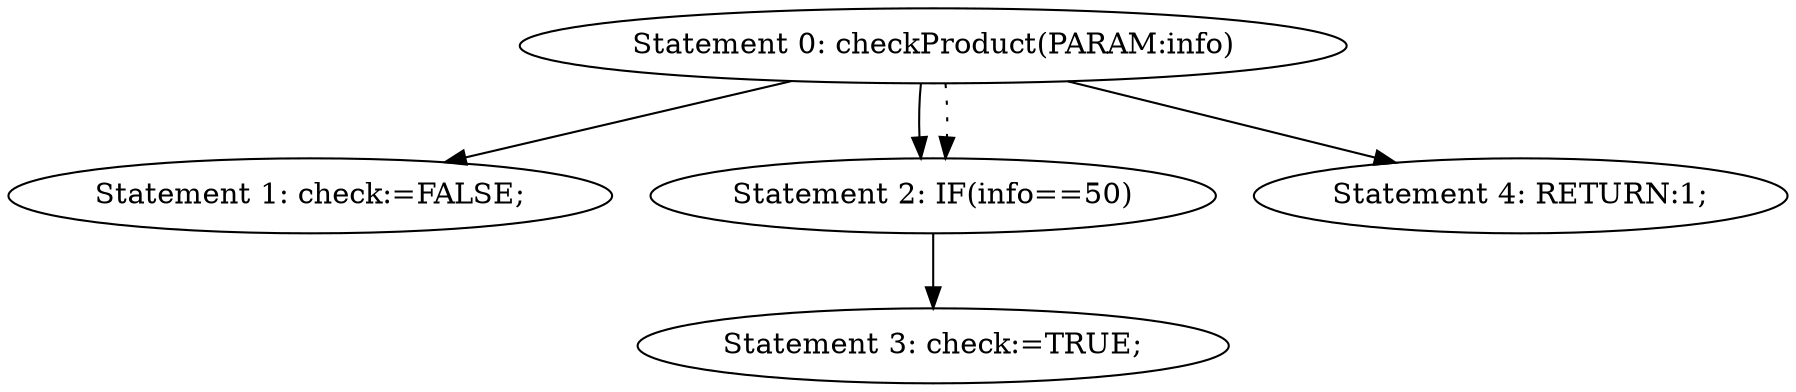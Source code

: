digraph G
{
"Statement 0: checkProduct(PARAM:info)"->"Statement 1: check:=FALSE;"
"Statement 0: checkProduct(PARAM:info)"->"Statement 2: IF(info==50)"
"Statement 0: checkProduct(PARAM:info)"->"Statement 4: RETURN:1;"
"Statement 2: IF(info==50)"->"Statement 3: check:=TRUE;"
"Statement 0: checkProduct(PARAM:info)"->"Statement 2: IF(info==50)"[style=dotted]
}
